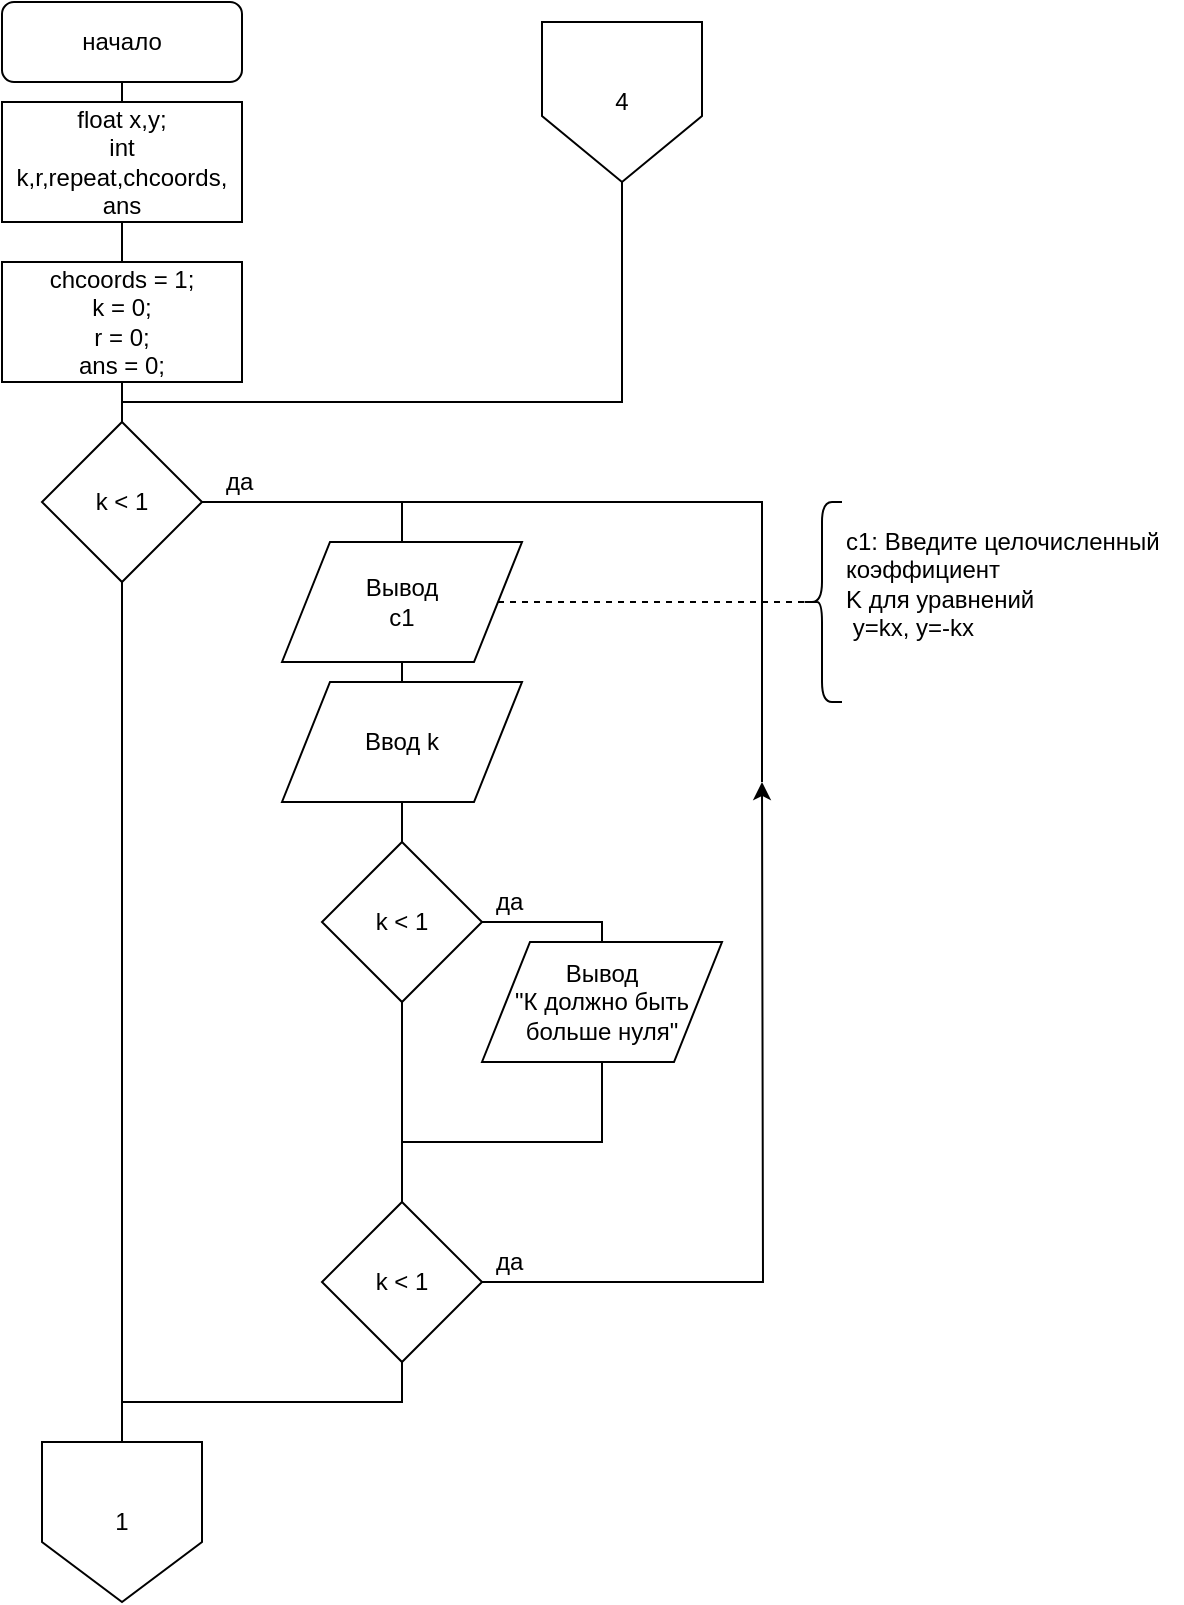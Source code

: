 <mxfile version="12.3.3" type="device" pages="4"><diagram id="mmBnoV_KH6HKiMlKzODt" name="Page-1"><mxGraphModel dx="2048" dy="780" grid="1" gridSize="10" guides="1" tooltips="1" connect="1" arrows="1" fold="1" page="1" pageScale="1" pageWidth="827" pageHeight="1169" math="0" shadow="0"><root><mxCell id="0"/><mxCell id="1" parent="0"/><mxCell id="rfCRMMuvIXZI3CXnFcpP-1" value="начало" style="rounded=1;whiteSpace=wrap;html=1;" parent="1" vertex="1"><mxGeometry x="240" width="120" height="40" as="geometry"/></mxCell><mxCell id="rfCRMMuvIXZI3CXnFcpP-2" value="float x,y;&lt;br&gt;int k,r,repeat,chcoords, ans" style="rounded=0;whiteSpace=wrap;html=1;" parent="1" vertex="1"><mxGeometry x="240" y="50" width="120" height="60" as="geometry"/></mxCell><mxCell id="rfCRMMuvIXZI3CXnFcpP-3" value="" style="endArrow=none;html=1;entryX=0.5;entryY=1;entryDx=0;entryDy=0;exitX=0.5;exitY=0;exitDx=0;exitDy=0;" parent="1" source="rfCRMMuvIXZI3CXnFcpP-2" target="rfCRMMuvIXZI3CXnFcpP-1" edge="1"><mxGeometry width="50" height="50" relative="1" as="geometry"><mxPoint x="300" y="60" as="sourcePoint"/><mxPoint x="350" y="40" as="targetPoint"/></mxGeometry></mxCell><mxCell id="rfCRMMuvIXZI3CXnFcpP-10" value="" style="endArrow=none;html=1;entryX=0.5;entryY=1;entryDx=0;entryDy=0;" parent="1" target="rfCRMMuvIXZI3CXnFcpP-2" edge="1"><mxGeometry width="50" height="50" relative="1" as="geometry"><mxPoint x="300" y="130" as="sourcePoint"/><mxPoint x="300" y="120" as="targetPoint"/></mxGeometry></mxCell><mxCell id="rfCRMMuvIXZI3CXnFcpP-11" value="chcoords = 1;&lt;br&gt;k = 0;&lt;br&gt;r = 0;&lt;br&gt;ans = 0;" style="rounded=0;whiteSpace=wrap;html=1;" parent="1" vertex="1"><mxGeometry x="240" y="130" width="120" height="60" as="geometry"/></mxCell><mxCell id="rfCRMMuvIXZI3CXnFcpP-12" value="k &amp;lt; 1" style="rhombus;whiteSpace=wrap;html=1;" parent="1" vertex="1"><mxGeometry x="260" y="210" width="80" height="80" as="geometry"/></mxCell><mxCell id="rfCRMMuvIXZI3CXnFcpP-13" value="" style="endArrow=none;html=1;exitX=1;exitY=0.5;exitDx=0;exitDy=0;entryX=0.5;entryY=0;entryDx=0;entryDy=0;rounded=0;" parent="1" source="rfCRMMuvIXZI3CXnFcpP-12" target="rfCRMMuvIXZI3CXnFcpP-14" edge="1"><mxGeometry width="50" height="50" relative="1" as="geometry"><mxPoint x="420" y="270" as="sourcePoint"/><mxPoint x="470" y="220" as="targetPoint"/><Array as="points"><mxPoint x="440" y="250"/></Array></mxGeometry></mxCell><mxCell id="rfCRMMuvIXZI3CXnFcpP-14" value="Вывод&lt;br&gt;с1" style="shape=parallelogram;perimeter=parallelogramPerimeter;whiteSpace=wrap;html=1;" parent="1" vertex="1"><mxGeometry x="380" y="270" width="120" height="60" as="geometry"/></mxCell><mxCell id="rfCRMMuvIXZI3CXnFcpP-15" value="" style="endArrow=none;dashed=1;html=1;exitX=1;exitY=0.5;exitDx=0;exitDy=0;entryX=0.1;entryY=0.5;entryDx=0;entryDy=0;entryPerimeter=0;" parent="1" source="rfCRMMuvIXZI3CXnFcpP-14" target="rfCRMMuvIXZI3CXnFcpP-16" edge="1"><mxGeometry width="50" height="50" relative="1" as="geometry"><mxPoint x="700" y="360" as="sourcePoint"/><mxPoint x="590" y="310" as="targetPoint"/></mxGeometry></mxCell><mxCell id="rfCRMMuvIXZI3CXnFcpP-16" value="" style="shape=curlyBracket;whiteSpace=wrap;html=1;rounded=1;" parent="1" vertex="1"><mxGeometry x="640" y="250" width="20" height="100" as="geometry"/></mxCell><mxCell id="rfCRMMuvIXZI3CXnFcpP-17" value="c1: Введите целочисленный &lt;br&gt;коэффициент &lt;br&gt;K для уравнений&lt;br&gt;&amp;nbsp;y=kx, y=-kx" style="text;html=1;resizable=0;points=[];autosize=1;align=left;verticalAlign=top;spacingTop=-4;" parent="1" vertex="1"><mxGeometry x="660" y="260" width="170" height="60" as="geometry"/></mxCell><mxCell id="rfCRMMuvIXZI3CXnFcpP-18" value="Ввод k" style="shape=parallelogram;perimeter=parallelogramPerimeter;whiteSpace=wrap;html=1;" parent="1" vertex="1"><mxGeometry x="380" y="340" width="120" height="60" as="geometry"/></mxCell><mxCell id="rfCRMMuvIXZI3CXnFcpP-19" value="" style="endArrow=none;html=1;entryX=0.5;entryY=1;entryDx=0;entryDy=0;exitX=0.5;exitY=0;exitDx=0;exitDy=0;" parent="1" source="rfCRMMuvIXZI3CXnFcpP-18" target="rfCRMMuvIXZI3CXnFcpP-14" edge="1"><mxGeometry width="50" height="50" relative="1" as="geometry"><mxPoint x="240" y="510" as="sourcePoint"/><mxPoint x="290" y="460" as="targetPoint"/></mxGeometry></mxCell><mxCell id="rfCRMMuvIXZI3CXnFcpP-20" value="да" style="text;html=1;resizable=0;points=[];autosize=1;align=left;verticalAlign=top;spacingTop=-4;" parent="1" vertex="1"><mxGeometry x="350" y="230" width="30" height="20" as="geometry"/></mxCell><mxCell id="rfCRMMuvIXZI3CXnFcpP-21" value="" style="endArrow=none;html=1;entryX=0.5;entryY=1;entryDx=0;entryDy=0;exitX=0.5;exitY=0;exitDx=0;exitDy=0;" parent="1" source="rfCRMMuvIXZI3CXnFcpP-12" target="rfCRMMuvIXZI3CXnFcpP-11" edge="1"><mxGeometry width="50" height="50" relative="1" as="geometry"><mxPoint x="140" y="340" as="sourcePoint"/><mxPoint x="190" y="290" as="targetPoint"/></mxGeometry></mxCell><mxCell id="rfCRMMuvIXZI3CXnFcpP-22" value="k &amp;lt; 1" style="rhombus;whiteSpace=wrap;html=1;" parent="1" vertex="1"><mxGeometry x="400" y="420" width="80" height="80" as="geometry"/></mxCell><mxCell id="rfCRMMuvIXZI3CXnFcpP-23" value="" style="endArrow=none;html=1;entryX=0.5;entryY=1;entryDx=0;entryDy=0;exitX=0.5;exitY=0;exitDx=0;exitDy=0;rounded=0;" parent="1" source="rfCRMMuvIXZI3CXnFcpP-22" target="rfCRMMuvIXZI3CXnFcpP-18" edge="1"><mxGeometry width="50" height="50" relative="1" as="geometry"><mxPoint x="170" y="450" as="sourcePoint"/><mxPoint x="220" y="400" as="targetPoint"/><Array as="points"><mxPoint x="440" y="420"/></Array></mxGeometry></mxCell><mxCell id="rfCRMMuvIXZI3CXnFcpP-38" style="edgeStyle=orthogonalEdgeStyle;rounded=0;orthogonalLoop=1;jettySize=auto;html=1;exitX=1;exitY=0.5;exitDx=0;exitDy=0;" parent="1" source="rfCRMMuvIXZI3CXnFcpP-26" edge="1"><mxGeometry relative="1" as="geometry"><mxPoint x="620" y="390" as="targetPoint"/></mxGeometry></mxCell><mxCell id="rfCRMMuvIXZI3CXnFcpP-26" value="k &amp;lt; 1" style="rhombus;whiteSpace=wrap;html=1;" parent="1" vertex="1"><mxGeometry x="400" y="600" width="80" height="80" as="geometry"/></mxCell><mxCell id="rfCRMMuvIXZI3CXnFcpP-27" value="" style="endArrow=none;html=1;entryX=0.5;entryY=1;entryDx=0;entryDy=0;rounded=0;exitX=0.5;exitY=0;exitDx=0;exitDy=0;" parent="1" source="rfCRMMuvIXZI3CXnFcpP-26" target="rfCRMMuvIXZI3CXnFcpP-22" edge="1"><mxGeometry width="50" height="50" relative="1" as="geometry"><mxPoint x="130" y="540" as="sourcePoint"/><mxPoint x="180" y="490" as="targetPoint"/><Array as="points"><mxPoint x="440" y="570"/></Array></mxGeometry></mxCell><mxCell id="rfCRMMuvIXZI3CXnFcpP-28" value="" style="endArrow=none;html=1;entryX=0.5;entryY=1;entryDx=0;entryDy=0;exitX=0.5;exitY=0;exitDx=0;exitDy=0;" parent="1" target="rfCRMMuvIXZI3CXnFcpP-12" edge="1"><mxGeometry width="50" height="50" relative="1" as="geometry"><mxPoint x="300" y="710" as="sourcePoint"/><mxPoint x="210" y="370" as="targetPoint"/></mxGeometry></mxCell><mxCell id="rfCRMMuvIXZI3CXnFcpP-29" value="Вывод&lt;br&gt;&quot;К должно быть&lt;br&gt;больше нуля&quot;" style="shape=parallelogram;perimeter=parallelogramPerimeter;whiteSpace=wrap;html=1;" parent="1" vertex="1"><mxGeometry x="480" y="470" width="120" height="60" as="geometry"/></mxCell><mxCell id="rfCRMMuvIXZI3CXnFcpP-30" value="" style="endArrow=none;html=1;exitX=1;exitY=0.5;exitDx=0;exitDy=0;entryX=0.5;entryY=0;entryDx=0;entryDy=0;rounded=0;" parent="1" source="rfCRMMuvIXZI3CXnFcpP-22" target="rfCRMMuvIXZI3CXnFcpP-29" edge="1"><mxGeometry width="50" height="50" relative="1" as="geometry"><mxPoint x="490" y="490" as="sourcePoint"/><mxPoint x="540" y="420" as="targetPoint"/><Array as="points"><mxPoint x="540" y="460"/></Array></mxGeometry></mxCell><mxCell id="rfCRMMuvIXZI3CXnFcpP-31" value="" style="endArrow=none;html=1;entryX=0.5;entryY=1;entryDx=0;entryDy=0;exitX=0.5;exitY=0;exitDx=0;exitDy=0;rounded=0;" parent="1" source="rfCRMMuvIXZI3CXnFcpP-26" target="rfCRMMuvIXZI3CXnFcpP-29" edge="1"><mxGeometry width="50" height="50" relative="1" as="geometry"><mxPoint x="380" y="660" as="sourcePoint"/><mxPoint x="430" y="610" as="targetPoint"/><Array as="points"><mxPoint x="440" y="570"/><mxPoint x="540" y="570"/></Array></mxGeometry></mxCell><mxCell id="rfCRMMuvIXZI3CXnFcpP-32" value="да" style="text;html=1;resizable=0;points=[];autosize=1;align=left;verticalAlign=top;spacingTop=-4;" parent="1" vertex="1"><mxGeometry x="485" y="440" width="30" height="20" as="geometry"/></mxCell><mxCell id="rfCRMMuvIXZI3CXnFcpP-35" value="да" style="text;html=1;resizable=0;points=[];autosize=1;align=left;verticalAlign=top;spacingTop=-4;" parent="1" vertex="1"><mxGeometry x="485" y="620" width="30" height="20" as="geometry"/></mxCell><mxCell id="rfCRMMuvIXZI3CXnFcpP-39" value="" style="endArrow=none;html=1;exitX=0.5;exitY=0;exitDx=0;exitDy=0;rounded=0;" parent="1" source="rfCRMMuvIXZI3CXnFcpP-14" edge="1"><mxGeometry width="50" height="50" relative="1" as="geometry"><mxPoint x="560" y="290" as="sourcePoint"/><mxPoint x="620" y="390" as="targetPoint"/><Array as="points"><mxPoint x="440" y="250"/><mxPoint x="620" y="250"/></Array></mxGeometry></mxCell><mxCell id="rfCRMMuvIXZI3CXnFcpP-40" value="" style="endArrow=none;html=1;entryX=0.5;entryY=1;entryDx=0;entryDy=0;exitX=0.5;exitY=0;exitDx=0;exitDy=0;rounded=0;" parent="1" source="rfCRMMuvIXZI3CXnFcpP-70" target="rfCRMMuvIXZI3CXnFcpP-26" edge="1"><mxGeometry width="50" height="50" relative="1" as="geometry"><mxPoint x="300" y="710" as="sourcePoint"/><mxPoint x="390" y="750" as="targetPoint"/><Array as="points"><mxPoint x="300" y="700"/><mxPoint x="440" y="700"/></Array></mxGeometry></mxCell><mxCell id="rfCRMMuvIXZI3CXnFcpP-70" value="1" style="shape=offPageConnector;whiteSpace=wrap;html=1;" parent="1" vertex="1"><mxGeometry x="260" y="720" width="80" height="80" as="geometry"/></mxCell><mxCell id="RHrDoJwM0G4Kl3qq77Kt-1" value="4" style="shape=offPageConnector;whiteSpace=wrap;html=1;size=0.412;" parent="1" vertex="1"><mxGeometry x="510" y="10" width="80" height="80" as="geometry"/></mxCell><mxCell id="RHrDoJwM0G4Kl3qq77Kt-2" value="" style="endArrow=none;html=1;entryX=0.5;entryY=1;entryDx=0;entryDy=0;exitX=0.5;exitY=0;exitDx=0;exitDy=0;rounded=0;" parent="1" source="rfCRMMuvIXZI3CXnFcpP-12" target="RHrDoJwM0G4Kl3qq77Kt-1" edge="1"><mxGeometry width="50" height="50" relative="1" as="geometry"><mxPoint x="420" y="190" as="sourcePoint"/><mxPoint x="470" y="140" as="targetPoint"/><Array as="points"><mxPoint x="300" y="200"/><mxPoint x="550" y="200"/></Array></mxGeometry></mxCell></root></mxGraphModel></diagram><diagram id="Gf9J5dVA-_QvVCNkKcP3" name="Page-2"><mxGraphModel dx="2048" dy="780" grid="1" gridSize="10" guides="1" tooltips="1" connect="1" arrows="1" fold="1" page="1" pageScale="1" pageWidth="827" pageHeight="1169" math="0" shadow="0"><root><mxCell id="VPOjuQz_uVRHd4yM2tGx-0"/><mxCell id="VPOjuQz_uVRHd4yM2tGx-1" parent="VPOjuQz_uVRHd4yM2tGx-0"/><mxCell id="VPOjuQz_uVRHd4yM2tGx-2" value="1" style="shape=offPageConnector;whiteSpace=wrap;html=1;" parent="VPOjuQz_uVRHd4yM2tGx-1" vertex="1"><mxGeometry x="170" y="20" width="80" height="80" as="geometry"/></mxCell><mxCell id="I9T3l9KgyX7rRgWLgNyf-23" value="r &amp;lt; 1" style="rhombus;whiteSpace=wrap;html=1;" parent="VPOjuQz_uVRHd4yM2tGx-1" vertex="1"><mxGeometry x="170" y="120" width="80" height="80" as="geometry"/></mxCell><mxCell id="I9T3l9KgyX7rRgWLgNyf-24" value="" style="endArrow=none;html=1;exitX=1;exitY=0.5;exitDx=0;exitDy=0;entryX=0.5;entryY=0;entryDx=0;entryDy=0;rounded=0;" parent="VPOjuQz_uVRHd4yM2tGx-1" source="I9T3l9KgyX7rRgWLgNyf-23" target="I9T3l9KgyX7rRgWLgNyf-25" edge="1"><mxGeometry width="50" height="50" relative="1" as="geometry"><mxPoint x="330" y="180" as="sourcePoint"/><mxPoint x="380" y="130" as="targetPoint"/><Array as="points"><mxPoint x="350" y="160"/></Array></mxGeometry></mxCell><mxCell id="I9T3l9KgyX7rRgWLgNyf-25" value="Вывод&lt;br&gt;с2" style="shape=parallelogram;perimeter=parallelogramPerimeter;whiteSpace=wrap;html=1;" parent="VPOjuQz_uVRHd4yM2tGx-1" vertex="1"><mxGeometry x="290" y="180" width="120" height="60" as="geometry"/></mxCell><mxCell id="I9T3l9KgyX7rRgWLgNyf-26" value="" style="endArrow=none;dashed=1;html=1;exitX=1;exitY=0.5;exitDx=0;exitDy=0;entryX=0.1;entryY=0.5;entryDx=0;entryDy=0;entryPerimeter=0;" parent="VPOjuQz_uVRHd4yM2tGx-1" source="I9T3l9KgyX7rRgWLgNyf-25" target="I9T3l9KgyX7rRgWLgNyf-27" edge="1"><mxGeometry width="50" height="50" relative="1" as="geometry"><mxPoint x="610" y="270" as="sourcePoint"/><mxPoint x="500" y="220" as="targetPoint"/></mxGeometry></mxCell><mxCell id="I9T3l9KgyX7rRgWLgNyf-27" value="" style="shape=curlyBracket;whiteSpace=wrap;html=1;rounded=1;" parent="VPOjuQz_uVRHd4yM2tGx-1" vertex="1"><mxGeometry x="550" y="160" width="20" height="100" as="geometry"/></mxCell><mxCell id="I9T3l9KgyX7rRgWLgNyf-28" value="c2: Введите целочисленный &lt;br&gt;радиус R для окружности" style="text;html=1;resizable=0;points=[];autosize=1;align=left;verticalAlign=top;spacingTop=-4;" parent="VPOjuQz_uVRHd4yM2tGx-1" vertex="1"><mxGeometry x="570" y="185" width="170" height="30" as="geometry"/></mxCell><mxCell id="I9T3l9KgyX7rRgWLgNyf-29" value="Ввод r" style="shape=parallelogram;perimeter=parallelogramPerimeter;whiteSpace=wrap;html=1;" parent="VPOjuQz_uVRHd4yM2tGx-1" vertex="1"><mxGeometry x="290" y="250" width="120" height="60" as="geometry"/></mxCell><mxCell id="I9T3l9KgyX7rRgWLgNyf-30" value="" style="endArrow=none;html=1;entryX=0.5;entryY=1;entryDx=0;entryDy=0;exitX=0.5;exitY=0;exitDx=0;exitDy=0;" parent="VPOjuQz_uVRHd4yM2tGx-1" source="I9T3l9KgyX7rRgWLgNyf-29" target="I9T3l9KgyX7rRgWLgNyf-25" edge="1"><mxGeometry width="50" height="50" relative="1" as="geometry"><mxPoint x="150" y="420" as="sourcePoint"/><mxPoint x="200" y="370" as="targetPoint"/></mxGeometry></mxCell><mxCell id="I9T3l9KgyX7rRgWLgNyf-31" value="да" style="text;html=1;resizable=0;points=[];autosize=1;align=left;verticalAlign=top;spacingTop=-4;" parent="VPOjuQz_uVRHd4yM2tGx-1" vertex="1"><mxGeometry x="260" y="140" width="30" height="20" as="geometry"/></mxCell><mxCell id="I9T3l9KgyX7rRgWLgNyf-32" value="r &amp;lt; 1" style="rhombus;whiteSpace=wrap;html=1;" parent="VPOjuQz_uVRHd4yM2tGx-1" vertex="1"><mxGeometry x="310" y="330" width="80" height="80" as="geometry"/></mxCell><mxCell id="I9T3l9KgyX7rRgWLgNyf-33" value="" style="endArrow=none;html=1;entryX=0.5;entryY=1;entryDx=0;entryDy=0;exitX=0.5;exitY=0;exitDx=0;exitDy=0;rounded=0;" parent="VPOjuQz_uVRHd4yM2tGx-1" source="I9T3l9KgyX7rRgWLgNyf-32" target="I9T3l9KgyX7rRgWLgNyf-29" edge="1"><mxGeometry width="50" height="50" relative="1" as="geometry"><mxPoint x="80" y="360" as="sourcePoint"/><mxPoint x="130" y="310" as="targetPoint"/><Array as="points"><mxPoint x="350" y="330"/></Array></mxGeometry></mxCell><mxCell id="I9T3l9KgyX7rRgWLgNyf-34" style="edgeStyle=orthogonalEdgeStyle;rounded=0;orthogonalLoop=1;jettySize=auto;html=1;exitX=1;exitY=0.5;exitDx=0;exitDy=0;" parent="VPOjuQz_uVRHd4yM2tGx-1" source="I9T3l9KgyX7rRgWLgNyf-35" edge="1"><mxGeometry relative="1" as="geometry"><mxPoint x="530" y="300" as="targetPoint"/></mxGeometry></mxCell><mxCell id="I9T3l9KgyX7rRgWLgNyf-35" value="r &amp;lt; 1" style="rhombus;whiteSpace=wrap;html=1;" parent="VPOjuQz_uVRHd4yM2tGx-1" vertex="1"><mxGeometry x="310" y="510" width="80" height="80" as="geometry"/></mxCell><mxCell id="I9T3l9KgyX7rRgWLgNyf-36" value="" style="endArrow=none;html=1;entryX=0.5;entryY=1;entryDx=0;entryDy=0;rounded=0;exitX=0.5;exitY=0;exitDx=0;exitDy=0;" parent="VPOjuQz_uVRHd4yM2tGx-1" source="I9T3l9KgyX7rRgWLgNyf-35" target="I9T3l9KgyX7rRgWLgNyf-32" edge="1"><mxGeometry width="50" height="50" relative="1" as="geometry"><mxPoint x="40" y="450" as="sourcePoint"/><mxPoint x="90" y="400" as="targetPoint"/><Array as="points"><mxPoint x="350" y="480"/></Array></mxGeometry></mxCell><mxCell id="I9T3l9KgyX7rRgWLgNyf-37" value="" style="endArrow=none;html=1;entryX=0.5;entryY=1;entryDx=0;entryDy=0;exitX=0.5;exitY=0;exitDx=0;exitDy=0;" parent="VPOjuQz_uVRHd4yM2tGx-1" target="I9T3l9KgyX7rRgWLgNyf-23" edge="1"><mxGeometry width="50" height="50" relative="1" as="geometry"><mxPoint x="210" y="620" as="sourcePoint"/><mxPoint x="120" y="280" as="targetPoint"/></mxGeometry></mxCell><mxCell id="I9T3l9KgyX7rRgWLgNyf-38" value="Вывод&lt;br&gt;&quot;R должно быть&lt;br&gt;больше нуля&quot;" style="shape=parallelogram;perimeter=parallelogramPerimeter;whiteSpace=wrap;html=1;" parent="VPOjuQz_uVRHd4yM2tGx-1" vertex="1"><mxGeometry x="390" y="380" width="120" height="60" as="geometry"/></mxCell><mxCell id="I9T3l9KgyX7rRgWLgNyf-39" value="" style="endArrow=none;html=1;exitX=1;exitY=0.5;exitDx=0;exitDy=0;entryX=0.5;entryY=0;entryDx=0;entryDy=0;rounded=0;" parent="VPOjuQz_uVRHd4yM2tGx-1" source="I9T3l9KgyX7rRgWLgNyf-32" target="I9T3l9KgyX7rRgWLgNyf-38" edge="1"><mxGeometry width="50" height="50" relative="1" as="geometry"><mxPoint x="400" y="400" as="sourcePoint"/><mxPoint x="450" y="330" as="targetPoint"/><Array as="points"><mxPoint x="450" y="370"/></Array></mxGeometry></mxCell><mxCell id="I9T3l9KgyX7rRgWLgNyf-40" value="" style="endArrow=none;html=1;entryX=0.5;entryY=1;entryDx=0;entryDy=0;exitX=0.5;exitY=0;exitDx=0;exitDy=0;rounded=0;" parent="VPOjuQz_uVRHd4yM2tGx-1" source="I9T3l9KgyX7rRgWLgNyf-35" target="I9T3l9KgyX7rRgWLgNyf-38" edge="1"><mxGeometry width="50" height="50" relative="1" as="geometry"><mxPoint x="290" y="570" as="sourcePoint"/><mxPoint x="340" y="520" as="targetPoint"/><Array as="points"><mxPoint x="350" y="480"/><mxPoint x="450" y="480"/></Array></mxGeometry></mxCell><mxCell id="I9T3l9KgyX7rRgWLgNyf-41" value="да" style="text;html=1;resizable=0;points=[];autosize=1;align=left;verticalAlign=top;spacingTop=-4;" parent="VPOjuQz_uVRHd4yM2tGx-1" vertex="1"><mxGeometry x="395" y="350" width="30" height="20" as="geometry"/></mxCell><mxCell id="I9T3l9KgyX7rRgWLgNyf-42" value="да" style="text;html=1;resizable=0;points=[];autosize=1;align=left;verticalAlign=top;spacingTop=-4;" parent="VPOjuQz_uVRHd4yM2tGx-1" vertex="1"><mxGeometry x="395" y="530" width="30" height="20" as="geometry"/></mxCell><mxCell id="I9T3l9KgyX7rRgWLgNyf-43" value="" style="endArrow=none;html=1;exitX=0.5;exitY=0;exitDx=0;exitDy=0;rounded=0;" parent="VPOjuQz_uVRHd4yM2tGx-1" source="I9T3l9KgyX7rRgWLgNyf-25" edge="1"><mxGeometry width="50" height="50" relative="1" as="geometry"><mxPoint x="470" y="200" as="sourcePoint"/><mxPoint x="530" y="300" as="targetPoint"/><Array as="points"><mxPoint x="350" y="160"/><mxPoint x="530" y="160"/></Array></mxGeometry></mxCell><mxCell id="I9T3l9KgyX7rRgWLgNyf-44" value="" style="endArrow=none;html=1;entryX=0.5;entryY=1;entryDx=0;entryDy=0;exitX=0.5;exitY=0;exitDx=0;exitDy=0;rounded=0;" parent="VPOjuQz_uVRHd4yM2tGx-1" target="I9T3l9KgyX7rRgWLgNyf-35" edge="1"><mxGeometry width="50" height="50" relative="1" as="geometry"><mxPoint x="210" y="620" as="sourcePoint"/><mxPoint x="300" y="660" as="targetPoint"/><Array as="points"><mxPoint x="210" y="610"/><mxPoint x="350" y="610"/></Array></mxGeometry></mxCell><mxCell id="PqayNswGtRiQlLrUoTRv-0" value="" style="endArrow=none;html=1;entryX=0.5;entryY=1;entryDx=0;entryDy=0;exitX=0.5;exitY=0;exitDx=0;exitDy=0;" parent="VPOjuQz_uVRHd4yM2tGx-1" source="I9T3l9KgyX7rRgWLgNyf-23" target="VPOjuQz_uVRHd4yM2tGx-2" edge="1"><mxGeometry width="50" height="50" relative="1" as="geometry"><mxPoint x="80" y="300" as="sourcePoint"/><mxPoint x="130" y="250" as="targetPoint"/></mxGeometry></mxCell><mxCell id="PqayNswGtRiQlLrUoTRv-1" value="chcoords&lt;br&gt;!= 0" style="rhombus;whiteSpace=wrap;html=1;" parent="VPOjuQz_uVRHd4yM2tGx-1" vertex="1"><mxGeometry x="170" y="620" width="80" height="80" as="geometry"/></mxCell><mxCell id="PqayNswGtRiQlLrUoTRv-2" value="Вывод&lt;br&gt;&quot;Введите&lt;br&gt;координаты&lt;br&gt;точки: x, y&quot;" style="shape=parallelogram;perimeter=parallelogramPerimeter;whiteSpace=wrap;html=1;" parent="VPOjuQz_uVRHd4yM2tGx-1" vertex="1"><mxGeometry x="290" y="680" width="120" height="60" as="geometry"/></mxCell><mxCell id="PqayNswGtRiQlLrUoTRv-3" value="Ввод x,y" style="shape=parallelogram;perimeter=parallelogramPerimeter;whiteSpace=wrap;html=1;" parent="VPOjuQz_uVRHd4yM2tGx-1" vertex="1"><mxGeometry x="290" y="750" width="120" height="60" as="geometry"/></mxCell><mxCell id="PqayNswGtRiQlLrUoTRv-4" value="" style="endArrow=none;html=1;entryX=0.5;entryY=1;entryDx=0;entryDy=0;exitX=0.5;exitY=0;exitDx=0;exitDy=0;" parent="VPOjuQz_uVRHd4yM2tGx-1" source="PqayNswGtRiQlLrUoTRv-3" target="PqayNswGtRiQlLrUoTRv-2" edge="1"><mxGeometry width="50" height="50" relative="1" as="geometry"><mxPoint x="150" y="920" as="sourcePoint"/><mxPoint x="200" y="870" as="targetPoint"/></mxGeometry></mxCell><mxCell id="PqayNswGtRiQlLrUoTRv-5" value="" style="endArrow=none;html=1;entryX=0.5;entryY=1;entryDx=0;entryDy=0;exitX=0.5;exitY=0;exitDx=0;exitDy=0;rounded=0;" parent="VPOjuQz_uVRHd4yM2tGx-1" target="PqayNswGtRiQlLrUoTRv-3" edge="1"><mxGeometry width="50" height="50" relative="1" as="geometry"><mxPoint x="350" y="830" as="sourcePoint"/><mxPoint x="130" y="810" as="targetPoint"/><Array as="points"><mxPoint x="350" y="830"/></Array></mxGeometry></mxCell><mxCell id="PqayNswGtRiQlLrUoTRv-6" value="" style="endArrow=none;html=1;entryX=0.5;entryY=0;entryDx=0;entryDy=0;exitX=1;exitY=0.5;exitDx=0;exitDy=0;rounded=0;" parent="VPOjuQz_uVRHd4yM2tGx-1" source="PqayNswGtRiQlLrUoTRv-1" target="PqayNswGtRiQlLrUoTRv-2" edge="1"><mxGeometry width="50" height="50" relative="1" as="geometry"><mxPoint x="190" y="820" as="sourcePoint"/><mxPoint x="240" y="770" as="targetPoint"/><Array as="points"><mxPoint x="350" y="660"/></Array></mxGeometry></mxCell><mxCell id="PqayNswGtRiQlLrUoTRv-7" value="chcoords = 0" style="rounded=0;whiteSpace=wrap;html=1;" parent="VPOjuQz_uVRHd4yM2tGx-1" vertex="1"><mxGeometry x="293" y="830" width="120" height="60" as="geometry"/></mxCell><mxCell id="PqayNswGtRiQlLrUoTRv-8" value="2" style="shape=offPageConnector;whiteSpace=wrap;html=1;" parent="VPOjuQz_uVRHd4yM2tGx-1" vertex="1"><mxGeometry x="170" y="940" width="80" height="80" as="geometry"/></mxCell><mxCell id="PqayNswGtRiQlLrUoTRv-9" value="" style="endArrow=none;html=1;entryX=0.5;entryY=1;entryDx=0;entryDy=0;exitX=0.5;exitY=0;exitDx=0;exitDy=0;" parent="VPOjuQz_uVRHd4yM2tGx-1" source="PqayNswGtRiQlLrUoTRv-8" target="PqayNswGtRiQlLrUoTRv-1" edge="1"><mxGeometry width="50" height="50" relative="1" as="geometry"><mxPoint x="100" y="890" as="sourcePoint"/><mxPoint x="150" y="840" as="targetPoint"/></mxGeometry></mxCell><mxCell id="PqayNswGtRiQlLrUoTRv-10" value="" style="endArrow=none;html=1;entryX=0.5;entryY=1;entryDx=0;entryDy=0;exitX=0.5;exitY=0;exitDx=0;exitDy=0;rounded=0;" parent="VPOjuQz_uVRHd4yM2tGx-1" source="PqayNswGtRiQlLrUoTRv-8" target="PqayNswGtRiQlLrUoTRv-7" edge="1"><mxGeometry width="50" height="50" relative="1" as="geometry"><mxPoint x="310" y="1000" as="sourcePoint"/><mxPoint x="360" y="950" as="targetPoint"/><Array as="points"><mxPoint x="210" y="920"/><mxPoint x="353" y="920"/></Array></mxGeometry></mxCell></root></mxGraphModel></diagram><diagram id="mgEq_PFnAtJLbyRSlX6c" name="Page-3"><mxGraphModel dx="2048" dy="780" grid="1" gridSize="10" guides="1" tooltips="1" connect="1" arrows="1" fold="1" page="1" pageScale="1" pageWidth="827" pageHeight="1169" math="0" shadow="0"><root><mxCell id="6QAqYWx9xceJ2nqo2BP8-0"/><mxCell id="6QAqYWx9xceJ2nqo2BP8-1" parent="6QAqYWx9xceJ2nqo2BP8-0"/><mxCell id="6QAqYWx9xceJ2nqo2BP8-2" value="2" style="shape=offPageConnector;whiteSpace=wrap;html=1;" parent="6QAqYWx9xceJ2nqo2BP8-1" vertex="1"><mxGeometry x="160" y="10" width="80" height="80" as="geometry"/></mxCell><mxCell id="6QAqYWx9xceJ2nqo2BP8-3" value="Условие" style="rhombus;whiteSpace=wrap;html=1;" parent="6QAqYWx9xceJ2nqo2BP8-1" vertex="1"><mxGeometry x="160" y="100" width="80" height="80" as="geometry"/></mxCell><mxCell id="6QAqYWx9xceJ2nqo2BP8-4" value="" style="endArrow=none;html=1;entryX=0.5;entryY=1;entryDx=0;entryDy=0;exitX=0.5;exitY=0;exitDx=0;exitDy=0;" parent="6QAqYWx9xceJ2nqo2BP8-1" source="6QAqYWx9xceJ2nqo2BP8-3" target="6QAqYWx9xceJ2nqo2BP8-2" edge="1"><mxGeometry width="50" height="50" relative="1" as="geometry"><mxPoint x="20" y="200" as="sourcePoint"/><mxPoint x="70" y="150" as="targetPoint"/></mxGeometry></mxCell><mxCell id="6QAqYWx9xceJ2nqo2BP8-5" value="" style="endArrow=none;dashed=1;html=1;exitX=1;exitY=0;exitDx=0;exitDy=0;entryX=0.1;entryY=0.5;entryDx=0;entryDy=0;entryPerimeter=0;" parent="6QAqYWx9xceJ2nqo2BP8-1" source="6QAqYWx9xceJ2nqo2BP8-3" target="6QAqYWx9xceJ2nqo2BP8-6" edge="1"><mxGeometry width="50" height="50" relative="1" as="geometry"><mxPoint x="390" y="190" as="sourcePoint"/><mxPoint x="440" y="140" as="targetPoint"/></mxGeometry></mxCell><mxCell id="6QAqYWx9xceJ2nqo2BP8-6" value="" style="shape=curlyBracket;whiteSpace=wrap;html=1;rounded=1;" parent="6QAqYWx9xceJ2nqo2BP8-1" vertex="1"><mxGeometry x="670" y="10" width="20" height="120" as="geometry"/></mxCell><mxCell id="6QAqYWx9xceJ2nqo2BP8-7" value="x*x+y*y &amp;gt; r*r" style="text;html=1;resizable=0;points=[];autosize=1;align=left;verticalAlign=top;spacingTop=-4;" parent="6QAqYWx9xceJ2nqo2BP8-1" vertex="1"><mxGeometry x="690" y="60" width="80" height="20" as="geometry"/></mxCell><mxCell id="6QAqYWx9xceJ2nqo2BP8-8" value="Вывод&lt;br&gt;&quot;Точка вне&lt;br&gt;области&quot;" style="shape=parallelogram;perimeter=parallelogramPerimeter;whiteSpace=wrap;html=1;" parent="6QAqYWx9xceJ2nqo2BP8-1" vertex="1"><mxGeometry x="620" y="200" width="120" height="60" as="geometry"/></mxCell><mxCell id="6QAqYWx9xceJ2nqo2BP8-9" value="" style="endArrow=none;html=1;entryX=0.5;entryY=0;entryDx=0;entryDy=0;exitX=1;exitY=0.5;exitDx=0;exitDy=0;rounded=0;" parent="6QAqYWx9xceJ2nqo2BP8-1" source="6QAqYWx9xceJ2nqo2BP8-3" target="6QAqYWx9xceJ2nqo2BP8-8" edge="1"><mxGeometry width="50" height="50" relative="1" as="geometry"><mxPoint x="180" y="290" as="sourcePoint"/><mxPoint x="230" y="240" as="targetPoint"/><Array as="points"><mxPoint x="680" y="140"/></Array></mxGeometry></mxCell><mxCell id="6QAqYWx9xceJ2nqo2BP8-10" value="да" style="text;html=1;resizable=0;points=[];autosize=1;align=left;verticalAlign=top;spacingTop=-4;" parent="6QAqYWx9xceJ2nqo2BP8-1" vertex="1"><mxGeometry x="245" y="120" width="30" height="20" as="geometry"/></mxCell><mxCell id="6QAqYWx9xceJ2nqo2BP8-11" value="Условие" style="rhombus;whiteSpace=wrap;html=1;" parent="6QAqYWx9xceJ2nqo2BP8-1" vertex="1"><mxGeometry x="160" y="220" width="80" height="80" as="geometry"/></mxCell><mxCell id="6QAqYWx9xceJ2nqo2BP8-12" value="" style="endArrow=none;html=1;entryX=0.5;entryY=1;entryDx=0;entryDy=0;exitX=0.5;exitY=0;exitDx=0;exitDy=0;" parent="6QAqYWx9xceJ2nqo2BP8-1" source="6QAqYWx9xceJ2nqo2BP8-11" target="6QAqYWx9xceJ2nqo2BP8-3" edge="1"><mxGeometry width="50" height="50" relative="1" as="geometry"><mxPoint x="120" y="250" as="sourcePoint"/><mxPoint x="170" y="200" as="targetPoint"/></mxGeometry></mxCell><mxCell id="6QAqYWx9xceJ2nqo2BP8-13" value="" style="shape=curlyBracket;whiteSpace=wrap;html=1;rounded=1;" parent="6QAqYWx9xceJ2nqo2BP8-1" vertex="1"><mxGeometry x="350" y="165" width="20" height="105" as="geometry"/></mxCell><mxCell id="6QAqYWx9xceJ2nqo2BP8-14" value="(x*x+y*y == r*r &lt;br&gt;И &lt;br&gt;((y &amp;lt;= 0.0 &amp;amp;&amp;amp; k*x &amp;gt;= y &amp;amp;&amp;amp; -k*x &amp;gt;= y) ИЛИ&lt;br&gt;&amp;nbsp;(y &amp;gt;= 0.0 &amp;amp;&amp;amp; k*x &amp;lt;= y &amp;amp;&amp;amp; -k*x &amp;lt;= y)))&amp;nbsp;&lt;br&gt;ИЛИ&lt;br&gt;&amp;nbsp;(x*x+y*y &amp;lt; r*r &amp;amp;&amp;amp; (k*x == y || -k*x == y))" style="text;html=1;resizable=0;points=[];autosize=1;align=left;verticalAlign=top;spacingTop=-4;" parent="6QAqYWx9xceJ2nqo2BP8-1" vertex="1"><mxGeometry x="370" y="175" width="240" height="90" as="geometry"/></mxCell><mxCell id="6QAqYWx9xceJ2nqo2BP8-15" value="" style="endArrow=none;dashed=1;html=1;exitX=0.5;exitY=0;exitDx=0;exitDy=0;entryX=0.1;entryY=0.5;entryDx=0;entryDy=0;entryPerimeter=0;" parent="6QAqYWx9xceJ2nqo2BP8-1" source="6QAqYWx9xceJ2nqo2BP8-11" target="6QAqYWx9xceJ2nqo2BP8-13" edge="1"><mxGeometry width="50" height="50" relative="1" as="geometry"><mxPoint x="200" y="370" as="sourcePoint"/><mxPoint x="250" y="320" as="targetPoint"/></mxGeometry></mxCell><mxCell id="6QAqYWx9xceJ2nqo2BP8-16" value="Вывод&lt;br&gt;&quot;Точка на&lt;br&gt;границе&lt;br&gt;области&quot;" style="shape=parallelogram;perimeter=parallelogramPerimeter;whiteSpace=wrap;html=1;" parent="6QAqYWx9xceJ2nqo2BP8-1" vertex="1"><mxGeometry x="270" y="290" width="120" height="60" as="geometry"/></mxCell><mxCell id="6QAqYWx9xceJ2nqo2BP8-17" value="" style="endArrow=none;html=1;entryX=0.5;entryY=0;entryDx=0;entryDy=0;exitX=1;exitY=0.5;exitDx=0;exitDy=0;rounded=0;" parent="6QAqYWx9xceJ2nqo2BP8-1" source="6QAqYWx9xceJ2nqo2BP8-11" target="6QAqYWx9xceJ2nqo2BP8-16" edge="1"><mxGeometry width="50" height="50" relative="1" as="geometry"><mxPoint x="220" y="430" as="sourcePoint"/><mxPoint x="270" y="380" as="targetPoint"/><Array as="points"><mxPoint x="330" y="260"/></Array></mxGeometry></mxCell><mxCell id="6QAqYWx9xceJ2nqo2BP8-20" value="да" style="text;html=1;resizable=0;points=[];autosize=1;align=left;verticalAlign=top;spacingTop=-4;" parent="6QAqYWx9xceJ2nqo2BP8-1" vertex="1"><mxGeometry x="240" y="240" width="30" height="20" as="geometry"/></mxCell><mxCell id="6QAqYWx9xceJ2nqo2BP8-23" value="Условие" style="rhombus;whiteSpace=wrap;html=1;" parent="6QAqYWx9xceJ2nqo2BP8-1" vertex="1"><mxGeometry x="160" y="390" width="80" height="80" as="geometry"/></mxCell><mxCell id="6QAqYWx9xceJ2nqo2BP8-24" value="" style="endArrow=none;html=1;entryX=0.5;entryY=1;entryDx=0;entryDy=0;exitX=0.5;exitY=0;exitDx=0;exitDy=0;" parent="6QAqYWx9xceJ2nqo2BP8-1" source="6QAqYWx9xceJ2nqo2BP8-23" target="6QAqYWx9xceJ2nqo2BP8-11" edge="1"><mxGeometry width="50" height="50" relative="1" as="geometry"><mxPoint x="150" y="390" as="sourcePoint"/><mxPoint x="200" y="340" as="targetPoint"/></mxGeometry></mxCell><mxCell id="6QAqYWx9xceJ2nqo2BP8-25" value="Вывод&lt;br&gt;&quot;Точка в&lt;br&gt;области&quot;" style="shape=parallelogram;perimeter=parallelogramPerimeter;whiteSpace=wrap;html=1;" parent="6QAqYWx9xceJ2nqo2BP8-1" vertex="1"><mxGeometry x="250" y="480" width="120" height="60" as="geometry"/></mxCell><mxCell id="6QAqYWx9xceJ2nqo2BP8-26" value="" style="endArrow=none;html=1;entryX=0.5;entryY=1;entryDx=0;entryDy=0;" parent="6QAqYWx9xceJ2nqo2BP8-1" target="6QAqYWx9xceJ2nqo2BP8-8" edge="1"><mxGeometry width="50" height="50" relative="1" as="geometry"><mxPoint x="680" y="550" as="sourcePoint"/><mxPoint x="540" y="340" as="targetPoint"/></mxGeometry></mxCell><mxCell id="6QAqYWx9xceJ2nqo2BP8-27" value="" style="endArrow=none;html=1;exitX=0.5;exitY=1;exitDx=0;exitDy=0;rounded=0;" parent="6QAqYWx9xceJ2nqo2BP8-1" source="6QAqYWx9xceJ2nqo2BP8-16" edge="1"><mxGeometry width="50" height="50" relative="1" as="geometry"><mxPoint x="420" y="400" as="sourcePoint"/><mxPoint x="680" y="370" as="targetPoint"/><Array as="points"><mxPoint x="330" y="370"/></Array></mxGeometry></mxCell><mxCell id="6QAqYWx9xceJ2nqo2BP8-28" value="" style="endArrow=none;html=1;entryX=0.5;entryY=0;entryDx=0;entryDy=0;exitX=1;exitY=0.5;exitDx=0;exitDy=0;rounded=0;" parent="6QAqYWx9xceJ2nqo2BP8-1" source="6QAqYWx9xceJ2nqo2BP8-23" target="6QAqYWx9xceJ2nqo2BP8-25" edge="1"><mxGeometry width="50" height="50" relative="1" as="geometry"><mxPoint x="220" y="530" as="sourcePoint"/><mxPoint x="270" y="480" as="targetPoint"/><Array as="points"><mxPoint x="310" y="430"/></Array></mxGeometry></mxCell><mxCell id="6QAqYWx9xceJ2nqo2BP8-29" value="" style="shape=curlyBracket;whiteSpace=wrap;html=1;rounded=1;" parent="6QAqYWx9xceJ2nqo2BP8-1" vertex="1"><mxGeometry x="410" y="380" width="20" height="100" as="geometry"/></mxCell><mxCell id="6QAqYWx9xceJ2nqo2BP8-31" value="" style="endArrow=none;dashed=1;html=1;exitX=0.5;exitY=0;exitDx=0;exitDy=0;entryX=0.1;entryY=0.5;entryDx=0;entryDy=0;entryPerimeter=0;" parent="6QAqYWx9xceJ2nqo2BP8-1" source="6QAqYWx9xceJ2nqo2BP8-23" target="6QAqYWx9xceJ2nqo2BP8-29" edge="1"><mxGeometry width="50" height="50" relative="1" as="geometry"><mxPoint x="290" y="450" as="sourcePoint"/><mxPoint x="340" y="400" as="targetPoint"/></mxGeometry></mxCell><mxCell id="6QAqYWx9xceJ2nqo2BP8-32" value="x*x+y*y &amp;lt; r*r&amp;nbsp;&lt;br&gt;И&lt;br&gt;((y &amp;lt; 0.0 &amp;amp;&amp;amp; k*x &amp;gt; y &amp;amp;&amp;amp; -k*x &amp;gt; y) ИЛИ&lt;br&gt;&amp;nbsp;(y &amp;gt; 0.0 &amp;amp;&amp;amp; k*x &amp;lt; y &amp;amp;&amp;amp; -k*x &amp;lt; y))" style="text;html=1;resizable=0;points=[];autosize=1;align=left;verticalAlign=top;spacingTop=-4;" parent="6QAqYWx9xceJ2nqo2BP8-1" vertex="1"><mxGeometry x="430" y="400" width="210" height="60" as="geometry"/></mxCell><mxCell id="6QAqYWx9xceJ2nqo2BP8-33" value="да" style="text;html=1;resizable=0;points=[];autosize=1;align=left;verticalAlign=top;spacingTop=-4;" parent="6QAqYWx9xceJ2nqo2BP8-1" vertex="1"><mxGeometry x="240" y="410" width="30" height="20" as="geometry"/></mxCell><mxCell id="6QAqYWx9xceJ2nqo2BP8-38" value="Вывод&lt;br&gt;&quot;Точка вне&lt;br&gt;области&quot;" style="shape=parallelogram;perimeter=parallelogramPerimeter;whiteSpace=wrap;html=1;" parent="6QAqYWx9xceJ2nqo2BP8-1" vertex="1"><mxGeometry x="140" y="480" width="120" height="60" as="geometry"/></mxCell><mxCell id="6QAqYWx9xceJ2nqo2BP8-39" value="" style="endArrow=none;html=1;entryX=0.5;entryY=1;entryDx=0;entryDy=0;exitX=0.5;exitY=0;exitDx=0;exitDy=0;" parent="6QAqYWx9xceJ2nqo2BP8-1" source="6QAqYWx9xceJ2nqo2BP8-38" target="6QAqYWx9xceJ2nqo2BP8-23" edge="1"><mxGeometry width="50" height="50" relative="1" as="geometry"><mxPoint x="90" y="540" as="sourcePoint"/><mxPoint x="140" y="490" as="targetPoint"/></mxGeometry></mxCell><mxCell id="6QAqYWx9xceJ2nqo2BP8-40" value="" style="endArrow=none;html=1;entryX=0.5;entryY=1;entryDx=0;entryDy=0;" parent="6QAqYWx9xceJ2nqo2BP8-1" target="6QAqYWx9xceJ2nqo2BP8-38" edge="1"><mxGeometry width="50" height="50" relative="1" as="geometry"><mxPoint x="200" y="620" as="sourcePoint"/><mxPoint x="230" y="570" as="targetPoint"/></mxGeometry></mxCell><mxCell id="6QAqYWx9xceJ2nqo2BP8-41" value="" style="endArrow=none;html=1;" parent="6QAqYWx9xceJ2nqo2BP8-1" edge="1"><mxGeometry width="50" height="50" relative="1" as="geometry"><mxPoint x="200" y="550" as="sourcePoint"/><mxPoint x="680" y="550" as="targetPoint"/></mxGeometry></mxCell><mxCell id="6QAqYWx9xceJ2nqo2BP8-42" value="" style="endArrow=none;html=1;entryX=0.5;entryY=1;entryDx=0;entryDy=0;" parent="6QAqYWx9xceJ2nqo2BP8-1" target="6QAqYWx9xceJ2nqo2BP8-25" edge="1"><mxGeometry width="50" height="50" relative="1" as="geometry"><mxPoint x="310" y="550" as="sourcePoint"/><mxPoint x="280" y="620" as="targetPoint"/></mxGeometry></mxCell><mxCell id="6QAqYWx9xceJ2nqo2BP8-43" value="Вывод&lt;br&gt;с3" style="shape=parallelogram;perimeter=parallelogramPerimeter;whiteSpace=wrap;html=1;" parent="6QAqYWx9xceJ2nqo2BP8-1" vertex="1"><mxGeometry x="140" y="560" width="120" height="60" as="geometry"/></mxCell><mxCell id="kmV2Bu4jeVP8Lz1NzeDQ-0" value="" style="shape=curlyBracket;whiteSpace=wrap;html=1;rounded=1;" parent="6QAqYWx9xceJ2nqo2BP8-1" vertex="1"><mxGeometry x="393" y="560" width="20" height="100" as="geometry"/></mxCell><mxCell id="kmV2Bu4jeVP8Lz1NzeDQ-1" value="" style="endArrow=none;dashed=1;html=1;entryX=0.1;entryY=0.5;entryDx=0;entryDy=0;entryPerimeter=0;exitX=1;exitY=0.5;exitDx=0;exitDy=0;" parent="6QAqYWx9xceJ2nqo2BP8-1" source="6QAqYWx9xceJ2nqo2BP8-43" target="kmV2Bu4jeVP8Lz1NzeDQ-0" edge="1"><mxGeometry width="50" height="50" relative="1" as="geometry"><mxPoint x="300" y="710" as="sourcePoint"/><mxPoint x="350" y="660" as="targetPoint"/></mxGeometry></mxCell><mxCell id="kmV2Bu4jeVP8Lz1NzeDQ-2" value="с3:&lt;br&gt;Если хотите повторить работу программу, &lt;br&gt;введите любое число, отличное от нуля" style="text;html=1;resizable=0;points=[];autosize=1;align=left;verticalAlign=top;spacingTop=-4;" parent="6QAqYWx9xceJ2nqo2BP8-1" vertex="1"><mxGeometry x="413" y="570" width="250" height="40" as="geometry"/></mxCell><mxCell id="kmV2Bu4jeVP8Lz1NzeDQ-3" value="Ввод repeat" style="shape=parallelogram;perimeter=parallelogramPerimeter;whiteSpace=wrap;html=1;" parent="6QAqYWx9xceJ2nqo2BP8-1" vertex="1"><mxGeometry x="140" y="630" width="120" height="60" as="geometry"/></mxCell><mxCell id="kmV2Bu4jeVP8Lz1NzeDQ-4" value="" style="endArrow=none;html=1;entryX=0.5;entryY=1;entryDx=0;entryDy=0;exitX=0.5;exitY=0;exitDx=0;exitDy=0;" parent="6QAqYWx9xceJ2nqo2BP8-1" source="kmV2Bu4jeVP8Lz1NzeDQ-3" target="6QAqYWx9xceJ2nqo2BP8-43" edge="1"><mxGeometry width="50" height="50" relative="1" as="geometry"><mxPoint x="40" y="800" as="sourcePoint"/><mxPoint x="90" y="750" as="targetPoint"/></mxGeometry></mxCell><mxCell id="kmV2Bu4jeVP8Lz1NzeDQ-5" value="repeat&lt;br&gt;!= 0" style="rhombus;whiteSpace=wrap;html=1;" parent="6QAqYWx9xceJ2nqo2BP8-1" vertex="1"><mxGeometry x="160" y="700" width="80" height="80" as="geometry"/></mxCell><mxCell id="kmV2Bu4jeVP8Lz1NzeDQ-6" value="" style="endArrow=none;html=1;entryX=0.5;entryY=1;entryDx=0;entryDy=0;exitX=0.5;exitY=0;exitDx=0;exitDy=0;" parent="6QAqYWx9xceJ2nqo2BP8-1" source="kmV2Bu4jeVP8Lz1NzeDQ-5" target="kmV2Bu4jeVP8Lz1NzeDQ-3" edge="1"><mxGeometry width="50" height="50" relative="1" as="geometry"><mxPoint x="60" y="820" as="sourcePoint"/><mxPoint x="110" y="770" as="targetPoint"/></mxGeometry></mxCell><mxCell id="kmV2Bu4jeVP8Lz1NzeDQ-7" value="Вывод&lt;br&gt;с4" style="shape=parallelogram;perimeter=parallelogramPerimeter;whiteSpace=wrap;html=1;" parent="6QAqYWx9xceJ2nqo2BP8-1" vertex="1"><mxGeometry x="260" y="750" width="120" height="60" as="geometry"/></mxCell><mxCell id="kmV2Bu4jeVP8Lz1NzeDQ-8" value="" style="endArrow=none;html=1;exitX=1;exitY=0.5;exitDx=0;exitDy=0;entryX=0.5;entryY=0;entryDx=0;entryDy=0;rounded=0;" parent="6QAqYWx9xceJ2nqo2BP8-1" source="kmV2Bu4jeVP8Lz1NzeDQ-5" target="kmV2Bu4jeVP8Lz1NzeDQ-7" edge="1"><mxGeometry width="50" height="50" relative="1" as="geometry"><mxPoint x="280" y="750" as="sourcePoint"/><mxPoint x="330" y="700" as="targetPoint"/><Array as="points"><mxPoint x="320" y="740"/></Array></mxGeometry></mxCell><mxCell id="kmV2Bu4jeVP8Lz1NzeDQ-9" value="" style="shape=curlyBracket;whiteSpace=wrap;html=1;rounded=1;" parent="6QAqYWx9xceJ2nqo2BP8-1" vertex="1"><mxGeometry x="535" y="680" width="20" height="100" as="geometry"/></mxCell><mxCell id="kmV2Bu4jeVP8Lz1NzeDQ-10" value="с4:Если Вы хотите изменить коэффициент К, &lt;br&gt;введите новое значение, отличное от нуля" style="text;html=1;resizable=0;points=[];autosize=1;align=left;verticalAlign=top;spacingTop=-4;" parent="6QAqYWx9xceJ2nqo2BP8-1" vertex="1"><mxGeometry x="555" y="690" width="270" height="30" as="geometry"/></mxCell><mxCell id="kmV2Bu4jeVP8Lz1NzeDQ-11" value="" style="endArrow=none;dashed=1;html=1;entryX=0.1;entryY=0.5;entryDx=0;entryDy=0;entryPerimeter=0;exitX=1;exitY=0.5;exitDx=0;exitDy=0;" parent="6QAqYWx9xceJ2nqo2BP8-1" source="kmV2Bu4jeVP8Lz1NzeDQ-7" target="kmV2Bu4jeVP8Lz1NzeDQ-9" edge="1"><mxGeometry width="50" height="50" relative="1" as="geometry"><mxPoint x="450" y="790" as="sourcePoint"/><mxPoint x="500" y="740" as="targetPoint"/></mxGeometry></mxCell><mxCell id="kmV2Bu4jeVP8Lz1NzeDQ-12" value="Ввод ans" style="shape=parallelogram;perimeter=parallelogramPerimeter;whiteSpace=wrap;html=1;" parent="6QAqYWx9xceJ2nqo2BP8-1" vertex="1"><mxGeometry x="260" y="820" width="120" height="60" as="geometry"/></mxCell><mxCell id="kmV2Bu4jeVP8Lz1NzeDQ-13" value="" style="endArrow=none;html=1;entryX=0.5;entryY=1;entryDx=0;entryDy=0;exitX=0.5;exitY=0;exitDx=0;exitDy=0;" parent="6QAqYWx9xceJ2nqo2BP8-1" source="kmV2Bu4jeVP8Lz1NzeDQ-12" target="kmV2Bu4jeVP8Lz1NzeDQ-7" edge="1"><mxGeometry width="50" height="50" relative="1" as="geometry"><mxPoint x="170" y="900" as="sourcePoint"/><mxPoint x="220" y="850" as="targetPoint"/></mxGeometry></mxCell><mxCell id="kmV2Bu4jeVP8Lz1NzeDQ-14" value="ans &amp;gt; 0" style="rhombus;whiteSpace=wrap;html=1;" parent="6QAqYWx9xceJ2nqo2BP8-1" vertex="1"><mxGeometry x="280" y="890" width="80" height="80" as="geometry"/></mxCell><mxCell id="kmV2Bu4jeVP8Lz1NzeDQ-15" value="" style="endArrow=none;html=1;entryX=0.5;entryY=1;entryDx=0;entryDy=0;exitX=0.5;exitY=0;exitDx=0;exitDy=0;" parent="6QAqYWx9xceJ2nqo2BP8-1" source="kmV2Bu4jeVP8Lz1NzeDQ-14" target="kmV2Bu4jeVP8Lz1NzeDQ-12" edge="1"><mxGeometry width="50" height="50" relative="1" as="geometry"><mxPoint x="180" y="980" as="sourcePoint"/><mxPoint x="230" y="930" as="targetPoint"/></mxGeometry></mxCell><mxCell id="kmV2Bu4jeVP8Lz1NzeDQ-16" value="k = ans" style="rounded=0;whiteSpace=wrap;html=1;" parent="6QAqYWx9xceJ2nqo2BP8-1" vertex="1"><mxGeometry x="365" y="960" width="120" height="60" as="geometry"/></mxCell><mxCell id="kmV2Bu4jeVP8Lz1NzeDQ-17" value="" style="endArrow=none;html=1;exitX=1;exitY=0.5;exitDx=0;exitDy=0;entryX=0.5;entryY=0;entryDx=0;entryDy=0;rounded=0;" parent="6QAqYWx9xceJ2nqo2BP8-1" source="kmV2Bu4jeVP8Lz1NzeDQ-14" target="kmV2Bu4jeVP8Lz1NzeDQ-16" edge="1"><mxGeometry width="50" height="50" relative="1" as="geometry"><mxPoint x="430" y="940" as="sourcePoint"/><mxPoint x="480" y="890" as="targetPoint"/><Array as="points"><mxPoint x="425" y="930"/></Array></mxGeometry></mxCell><mxCell id="kmV2Bu4jeVP8Lz1NzeDQ-18" value="3" style="shape=offPageConnector;whiteSpace=wrap;html=1;" parent="6QAqYWx9xceJ2nqo2BP8-1" vertex="1"><mxGeometry x="280" y="1050" width="80" height="80" as="geometry"/></mxCell><mxCell id="kmV2Bu4jeVP8Lz1NzeDQ-19" value="" style="endArrow=none;html=1;entryX=0.5;entryY=1;entryDx=0;entryDy=0;exitX=0.5;exitY=0;exitDx=0;exitDy=0;" parent="6QAqYWx9xceJ2nqo2BP8-1" source="kmV2Bu4jeVP8Lz1NzeDQ-18" target="kmV2Bu4jeVP8Lz1NzeDQ-14" edge="1"><mxGeometry width="50" height="50" relative="1" as="geometry"><mxPoint x="180" y="1040" as="sourcePoint"/><mxPoint x="230" y="990" as="targetPoint"/></mxGeometry></mxCell><mxCell id="kmV2Bu4jeVP8Lz1NzeDQ-20" value="" style="endArrow=none;html=1;entryX=0.5;entryY=1;entryDx=0;entryDy=0;exitX=0.5;exitY=0;exitDx=0;exitDy=0;rounded=0;" parent="6QAqYWx9xceJ2nqo2BP8-1" source="kmV2Bu4jeVP8Lz1NzeDQ-18" target="kmV2Bu4jeVP8Lz1NzeDQ-16" edge="1"><mxGeometry width="50" height="50" relative="1" as="geometry"><mxPoint x="120" y="1040" as="sourcePoint"/><mxPoint x="170" y="990" as="targetPoint"/><Array as="points"><mxPoint x="320" y="1030"/><mxPoint x="425" y="1030"/></Array></mxGeometry></mxCell><mxCell id="jZ7j6oMxEVYTyY6AbQYS-0" value="да" style="text;html=1;resizable=0;points=[];autosize=1;align=left;verticalAlign=top;spacingTop=-4;" parent="6QAqYWx9xceJ2nqo2BP8-1" vertex="1"><mxGeometry x="363" y="910" width="30" height="20" as="geometry"/></mxCell><mxCell id="YxKmgY_ul8PDBRC5C4tA-0" value="конец" style="rounded=1;whiteSpace=wrap;html=1;" parent="6QAqYWx9xceJ2nqo2BP8-1" vertex="1"><mxGeometry x="140" y="1050" width="120" height="40" as="geometry"/></mxCell><mxCell id="LQ5X2HTI9QCyWJzLq3QO-0" value="" style="endArrow=none;html=1;entryX=0.5;entryY=1;entryDx=0;entryDy=0;exitX=0.5;exitY=0;exitDx=0;exitDy=0;" parent="6QAqYWx9xceJ2nqo2BP8-1" source="YxKmgY_ul8PDBRC5C4tA-0" target="kmV2Bu4jeVP8Lz1NzeDQ-5" edge="1"><mxGeometry width="50" height="50" relative="1" as="geometry"><mxPoint x="60" y="900" as="sourcePoint"/><mxPoint x="110" y="850" as="targetPoint"/></mxGeometry></mxCell></root></mxGraphModel></diagram><diagram id="gPCujsJ8Qda8U6GXWb-7" name="Page-4"><mxGraphModel dx="1261" dy="770" grid="1" gridSize="10" guides="1" tooltips="1" connect="1" arrows="1" fold="1" page="1" pageScale="1" pageWidth="827" pageHeight="1169" math="0" shadow="0"><root><mxCell id="5fZLNJawUTOl_hpwR6cO-0"/><mxCell id="5fZLNJawUTOl_hpwR6cO-1" parent="5fZLNJawUTOl_hpwR6cO-0"/><mxCell id="5fZLNJawUTOl_hpwR6cO-2" value="3" style="shape=offPageConnector;whiteSpace=wrap;html=1;" vertex="1" parent="5fZLNJawUTOl_hpwR6cO-1"><mxGeometry x="150" y="20" width="80" height="80" as="geometry"/></mxCell><mxCell id="uqZRMBkmEJkAWTIDCBJI-0" value="Вывод&lt;br&gt;с5" style="shape=parallelogram;perimeter=parallelogramPerimeter;whiteSpace=wrap;html=1;" vertex="1" parent="5fZLNJawUTOl_hpwR6cO-1"><mxGeometry x="130" y="120" width="120" height="60" as="geometry"/></mxCell><mxCell id="uqZRMBkmEJkAWTIDCBJI-1" value="" style="endArrow=none;html=1;exitX=0.5;exitY=1;exitDx=0;exitDy=0;entryX=0.5;entryY=0;entryDx=0;entryDy=0;rounded=0;" edge="1" parent="5fZLNJawUTOl_hpwR6cO-1" target="uqZRMBkmEJkAWTIDCBJI-0" source="5fZLNJawUTOl_hpwR6cO-2"><mxGeometry width="50" height="50" relative="1" as="geometry"><mxPoint x="110" y="110" as="sourcePoint"/><mxPoint x="200" y="70" as="targetPoint"/><Array as="points"><mxPoint x="190" y="110"/></Array></mxGeometry></mxCell><mxCell id="uqZRMBkmEJkAWTIDCBJI-2" value="" style="shape=curlyBracket;whiteSpace=wrap;html=1;rounded=1;" vertex="1" parent="5fZLNJawUTOl_hpwR6cO-1"><mxGeometry x="405" y="50" width="20" height="100" as="geometry"/></mxCell><mxCell id="uqZRMBkmEJkAWTIDCBJI-3" value="" style="endArrow=none;dashed=1;html=1;entryX=0.1;entryY=0.5;entryDx=0;entryDy=0;entryPerimeter=0;exitX=1;exitY=0.5;exitDx=0;exitDy=0;" edge="1" parent="5fZLNJawUTOl_hpwR6cO-1" source="uqZRMBkmEJkAWTIDCBJI-0" target="uqZRMBkmEJkAWTIDCBJI-2"><mxGeometry width="50" height="50" relative="1" as="geometry"><mxPoint x="320" y="160" as="sourcePoint"/><mxPoint x="370" y="110" as="targetPoint"/></mxGeometry></mxCell><mxCell id="uqZRMBkmEJkAWTIDCBJI-4" value="Ввод ans" style="shape=parallelogram;perimeter=parallelogramPerimeter;whiteSpace=wrap;html=1;" vertex="1" parent="5fZLNJawUTOl_hpwR6cO-1"><mxGeometry x="130" y="190" width="120" height="60" as="geometry"/></mxCell><mxCell id="uqZRMBkmEJkAWTIDCBJI-5" value="" style="endArrow=none;html=1;entryX=0.5;entryY=1;entryDx=0;entryDy=0;exitX=0.5;exitY=0;exitDx=0;exitDy=0;" edge="1" parent="5fZLNJawUTOl_hpwR6cO-1" source="uqZRMBkmEJkAWTIDCBJI-4" target="uqZRMBkmEJkAWTIDCBJI-0"><mxGeometry width="50" height="50" relative="1" as="geometry"><mxPoint x="40" y="270" as="sourcePoint"/><mxPoint x="90" y="220" as="targetPoint"/></mxGeometry></mxCell><mxCell id="uqZRMBkmEJkAWTIDCBJI-6" value="ans &amp;gt; 0" style="rhombus;whiteSpace=wrap;html=1;" vertex="1" parent="5fZLNJawUTOl_hpwR6cO-1"><mxGeometry x="150" y="260" width="80" height="80" as="geometry"/></mxCell><mxCell id="uqZRMBkmEJkAWTIDCBJI-7" value="" style="endArrow=none;html=1;entryX=0.5;entryY=1;entryDx=0;entryDy=0;exitX=0.5;exitY=0;exitDx=0;exitDy=0;" edge="1" parent="5fZLNJawUTOl_hpwR6cO-1" source="uqZRMBkmEJkAWTIDCBJI-6" target="uqZRMBkmEJkAWTIDCBJI-4"><mxGeometry width="50" height="50" relative="1" as="geometry"><mxPoint x="50" y="350" as="sourcePoint"/><mxPoint x="100" y="300" as="targetPoint"/></mxGeometry></mxCell><mxCell id="uqZRMBkmEJkAWTIDCBJI-8" value="r = ans" style="rounded=0;whiteSpace=wrap;html=1;" vertex="1" parent="5fZLNJawUTOl_hpwR6cO-1"><mxGeometry x="235" y="330" width="120" height="60" as="geometry"/></mxCell><mxCell id="uqZRMBkmEJkAWTIDCBJI-9" value="" style="endArrow=none;html=1;exitX=1;exitY=0.5;exitDx=0;exitDy=0;entryX=0.5;entryY=0;entryDx=0;entryDy=0;rounded=0;" edge="1" parent="5fZLNJawUTOl_hpwR6cO-1" source="uqZRMBkmEJkAWTIDCBJI-6" target="uqZRMBkmEJkAWTIDCBJI-8"><mxGeometry width="50" height="50" relative="1" as="geometry"><mxPoint x="300" y="310" as="sourcePoint"/><mxPoint x="350" y="260" as="targetPoint"/><Array as="points"><mxPoint x="295" y="300"/></Array></mxGeometry></mxCell><mxCell id="uqZRMBkmEJkAWTIDCBJI-10" value="" style="endArrow=none;html=1;entryX=0.5;entryY=1;entryDx=0;entryDy=0;exitX=0.5;exitY=0;exitDx=0;exitDy=0;" edge="1" parent="5fZLNJawUTOl_hpwR6cO-1" target="uqZRMBkmEJkAWTIDCBJI-6"><mxGeometry width="50" height="50" relative="1" as="geometry"><mxPoint x="190" y="420" as="sourcePoint"/><mxPoint x="100" y="360" as="targetPoint"/></mxGeometry></mxCell><mxCell id="uqZRMBkmEJkAWTIDCBJI-11" value="" style="endArrow=none;html=1;entryX=0.5;entryY=1;entryDx=0;entryDy=0;exitX=0.5;exitY=0;exitDx=0;exitDy=0;rounded=0;" edge="1" parent="5fZLNJawUTOl_hpwR6cO-1" target="uqZRMBkmEJkAWTIDCBJI-8"><mxGeometry width="50" height="50" relative="1" as="geometry"><mxPoint x="190" y="420" as="sourcePoint"/><mxPoint x="40" y="360" as="targetPoint"/><Array as="points"><mxPoint x="190" y="400"/><mxPoint x="295" y="400"/></Array></mxGeometry></mxCell><mxCell id="uqZRMBkmEJkAWTIDCBJI-12" value="да" style="text;html=1;resizable=0;points=[];autosize=1;align=left;verticalAlign=top;spacingTop=-4;" vertex="1" parent="5fZLNJawUTOl_hpwR6cO-1"><mxGeometry x="233" y="280" width="30" height="20" as="geometry"/></mxCell><mxCell id="uqZRMBkmEJkAWTIDCBJI-13" value="с5:&amp;nbsp;Если Вы хотите изменить коэффициент R, &lt;br&gt;введите новое значение, отличное от нуля" style="text;html=1;resizable=0;points=[];autosize=1;align=left;verticalAlign=top;spacingTop=-4;" vertex="1" parent="5fZLNJawUTOl_hpwR6cO-1"><mxGeometry x="425" y="60" width="270" height="30" as="geometry"/></mxCell><mxCell id="uqZRMBkmEJkAWTIDCBJI-14" value="Вывод&lt;br&gt;с6" style="shape=parallelogram;perimeter=parallelogramPerimeter;whiteSpace=wrap;html=1;" vertex="1" parent="5fZLNJawUTOl_hpwR6cO-1"><mxGeometry x="130" y="410" width="120" height="60" as="geometry"/></mxCell><mxCell id="uqZRMBkmEJkAWTIDCBJI-15" value="" style="endArrow=none;html=1;exitX=0.5;exitY=1;exitDx=0;exitDy=0;entryX=0.5;entryY=0;entryDx=0;entryDy=0;rounded=0;" edge="1" parent="5fZLNJawUTOl_hpwR6cO-1" target="uqZRMBkmEJkAWTIDCBJI-14"><mxGeometry width="50" height="50" relative="1" as="geometry"><mxPoint x="190" y="390" as="sourcePoint"/><mxPoint x="200" y="360" as="targetPoint"/><Array as="points"><mxPoint x="190" y="400"/></Array></mxGeometry></mxCell><mxCell id="uqZRMBkmEJkAWTIDCBJI-16" value="Ввод chcoords" style="shape=parallelogram;perimeter=parallelogramPerimeter;whiteSpace=wrap;html=1;" vertex="1" parent="5fZLNJawUTOl_hpwR6cO-1"><mxGeometry x="130" y="480" width="120" height="60" as="geometry"/></mxCell><mxCell id="uqZRMBkmEJkAWTIDCBJI-17" value="" style="endArrow=none;html=1;entryX=0.5;entryY=1;entryDx=0;entryDy=0;exitX=0.5;exitY=0;exitDx=0;exitDy=0;" edge="1" parent="5fZLNJawUTOl_hpwR6cO-1" source="uqZRMBkmEJkAWTIDCBJI-16" target="uqZRMBkmEJkAWTIDCBJI-14"><mxGeometry width="50" height="50" relative="1" as="geometry"><mxPoint x="40" y="560" as="sourcePoint"/><mxPoint x="90" y="510" as="targetPoint"/></mxGeometry></mxCell><mxCell id="uqZRMBkmEJkAWTIDCBJI-19" value="" style="endArrow=none;html=1;entryX=0.5;entryY=1;entryDx=0;entryDy=0;" edge="1" parent="5fZLNJawUTOl_hpwR6cO-1" target="uqZRMBkmEJkAWTIDCBJI-16"><mxGeometry width="50" height="50" relative="1" as="geometry"><mxPoint x="190" y="580" as="sourcePoint"/><mxPoint x="100" y="590" as="targetPoint"/></mxGeometry></mxCell><mxCell id="EaSLYm5QZr0eZDAvOYe8-0" value="4" style="shape=offPageConnector;whiteSpace=wrap;html=1;size=0.412;" vertex="1" parent="5fZLNJawUTOl_hpwR6cO-1"><mxGeometry x="150" y="570" width="80" height="80" as="geometry"/></mxCell><mxCell id="EaSLYm5QZr0eZDAvOYe8-1" value="" style="shape=curlyBracket;whiteSpace=wrap;html=1;rounded=1;" vertex="1" parent="5fZLNJawUTOl_hpwR6cO-1"><mxGeometry x="380" y="390" width="20" height="100" as="geometry"/></mxCell><mxCell id="EaSLYm5QZr0eZDAvOYe8-2" value="с5: Если Вы хотите изменить координаторы&lt;br&gt;точки, введите любое число, отличное от нуля" style="text;html=1;resizable=0;points=[];autosize=1;align=left;verticalAlign=top;spacingTop=-4;" vertex="1" parent="5fZLNJawUTOl_hpwR6cO-1"><mxGeometry x="400" y="400" width="280" height="30" as="geometry"/></mxCell><mxCell id="EaSLYm5QZr0eZDAvOYe8-3" value="" style="endArrow=none;dashed=1;html=1;exitX=1;exitY=0.5;exitDx=0;exitDy=0;entryX=0.1;entryY=0.5;entryDx=0;entryDy=0;entryPerimeter=0;" edge="1" parent="5fZLNJawUTOl_hpwR6cO-1" source="uqZRMBkmEJkAWTIDCBJI-14" target="EaSLYm5QZr0eZDAvOYe8-1"><mxGeometry width="50" height="50" relative="1" as="geometry"><mxPoint x="430" y="350" as="sourcePoint"/><mxPoint x="480" y="300" as="targetPoint"/></mxGeometry></mxCell></root></mxGraphModel></diagram></mxfile>